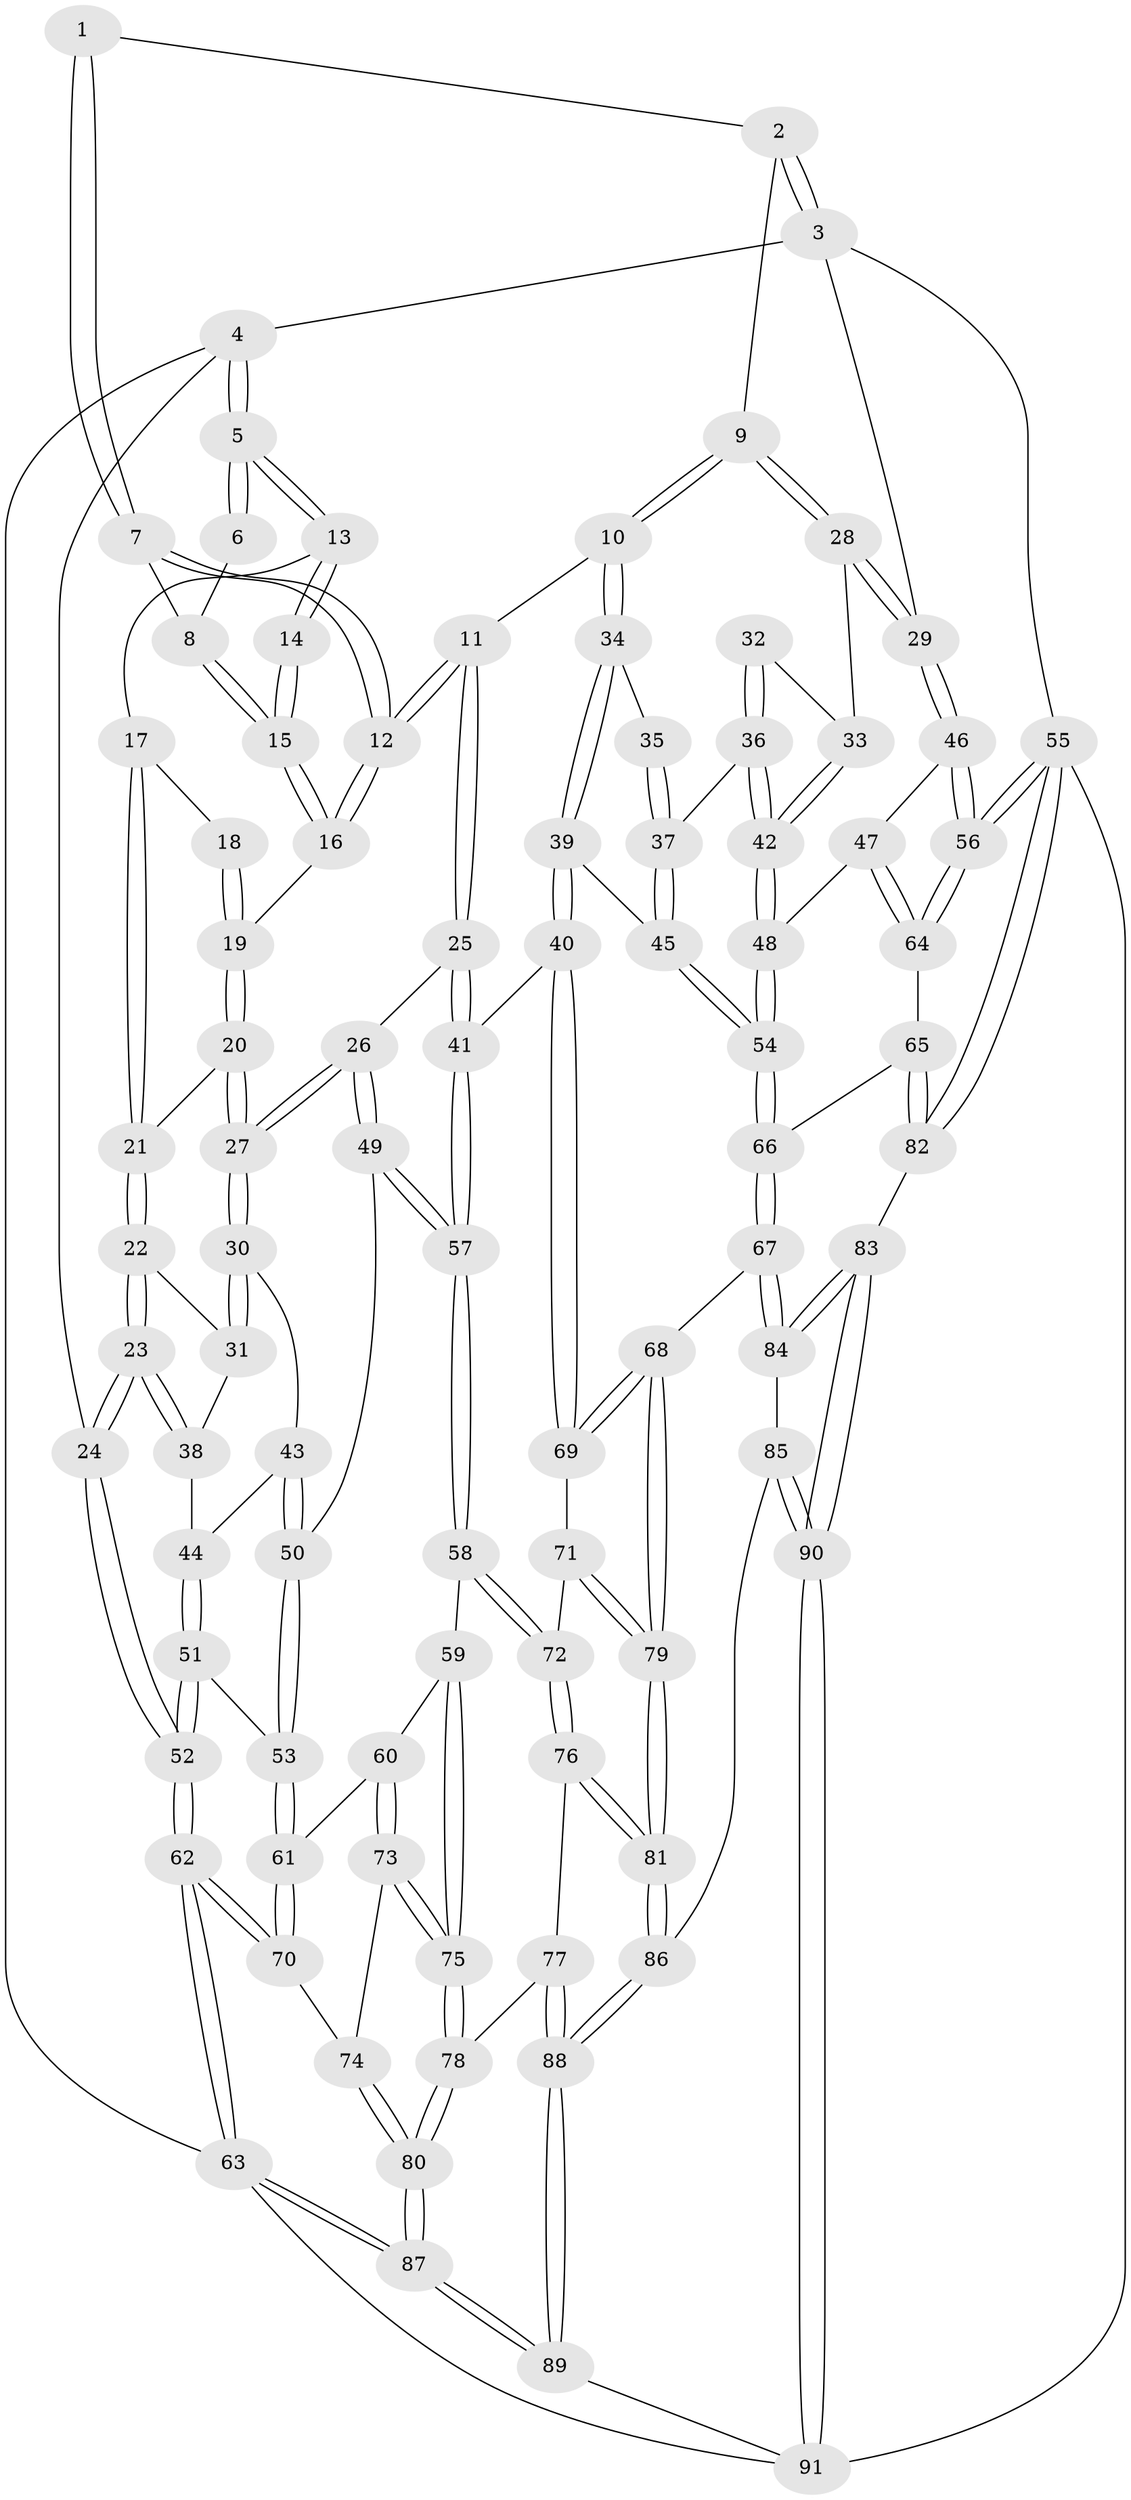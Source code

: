 // Generated by graph-tools (version 1.1) at 2025/11/02/27/25 16:11:59]
// undirected, 91 vertices, 224 edges
graph export_dot {
graph [start="1"]
  node [color=gray90,style=filled];
  1 [pos="+0.5656853723977341+0"];
  2 [pos="+0.5723733737395075+0"];
  3 [pos="+1+0"];
  4 [pos="+0+0"];
  5 [pos="+0+0"];
  6 [pos="+0.35382580870008806+0"];
  7 [pos="+0.4187471920337334+0.05548282478700832"];
  8 [pos="+0.336674031277145+0"];
  9 [pos="+0.5728780661553906+0.11175481188829364"];
  10 [pos="+0.5330284789255378+0.19966693993202977"];
  11 [pos="+0.5278102083805507+0.20090815551510782"];
  12 [pos="+0.47275530267395277+0.16974399363591935"];
  13 [pos="+0+0"];
  14 [pos="+0.2755641510977623+0.043780761124803926"];
  15 [pos="+0.30733968501623093+0.04512483164810419"];
  16 [pos="+0.3200059083046976+0.1292698720415049"];
  17 [pos="+0.14325803367761908+0.07835859698236629"];
  18 [pos="+0.22777814053640835+0.0653508168278479"];
  19 [pos="+0.27511385978683695+0.1605107257442889"];
  20 [pos="+0.22780336641233973+0.19816134096797014"];
  21 [pos="+0.1969106313485552+0.17249965673481424"];
  22 [pos="+0+0.21448229482960912"];
  23 [pos="+0+0.16973775849568806"];
  24 [pos="+0+0.13045519699392258"];
  25 [pos="+0.46135155686566115+0.27610415402006044"];
  26 [pos="+0.2794328412657675+0.3584412916681672"];
  27 [pos="+0.2292251200864519+0.3025713233185952"];
  28 [pos="+1+0.028465034077969978"];
  29 [pos="+1+0"];
  30 [pos="+0.22563755196493343+0.3029145752421484"];
  31 [pos="+0.14310472352848885+0.2954881624111185"];
  32 [pos="+0.7874639596020016+0.23519923858399577"];
  33 [pos="+0.9949439215258515+0.11794023395430733"];
  34 [pos="+0.6086805385549444+0.25858481894798824"];
  35 [pos="+0.7151701587433086+0.2545164240779038"];
  36 [pos="+0.801631000962174+0.404730314293438"];
  37 [pos="+0.7683297143103631+0.407781902346701"];
  38 [pos="+0.05960717986526249+0.3583700589806671"];
  39 [pos="+0.6423900801615698+0.44491106452457657"];
  40 [pos="+0.5928869814389732+0.49411362876062553"];
  41 [pos="+0.4878574465641364+0.4764942385410214"];
  42 [pos="+0.8382604962560075+0.4159761348993171"];
  43 [pos="+0.0983972535422425+0.39891752509601386"];
  44 [pos="+0.06956318435671434+0.4094537048752519"];
  45 [pos="+0.6775306470705478+0.4504187551676423"];
  46 [pos="+1+0.03630816473228961"];
  47 [pos="+0.915262981508124+0.46434646638044735"];
  48 [pos="+0.8646381132028816+0.45461800954311476"];
  49 [pos="+0.2791743946351067+0.37865686474010496"];
  50 [pos="+0.210901021379552+0.4444345950535745"];
  51 [pos="+0.05055566428900012+0.4577843371875943"];
  52 [pos="+0+0.546327710158566"];
  53 [pos="+0.15769603436449678+0.5102721681965565"];
  54 [pos="+0.7908788497820188+0.5689849627631168"];
  55 [pos="+1+0.8036499656076862"];
  56 [pos="+1+0.6440697464482271"];
  57 [pos="+0.3799132025150065+0.5284119480676032"];
  58 [pos="+0.36646027894293093+0.5963729587902615"];
  59 [pos="+0.21918374994405224+0.5896355518631186"];
  60 [pos="+0.1767057533288997+0.5785426397672809"];
  61 [pos="+0.16392461732602834+0.5716497803582865"];
  62 [pos="+0+0.7811392219518166"];
  63 [pos="+0+1"];
  64 [pos="+1+0.6303741008826669"];
  65 [pos="+0.863713020425078+0.6867677578400343"];
  66 [pos="+0.800559540788749+0.6754435634754967"];
  67 [pos="+0.7900056205730073+0.6805462825229562"];
  68 [pos="+0.6995026308105662+0.6750099535552256"];
  69 [pos="+0.6032307288805937+0.6150477803362737"];
  70 [pos="+0+0.7067873334577914"];
  71 [pos="+0.48739897650693076+0.6816739698556481"];
  72 [pos="+0.39342547328812894+0.6750720954395631"];
  73 [pos="+0.20221207201811808+0.7332787385768473"];
  74 [pos="+0.1245060986635379+0.730447569377328"];
  75 [pos="+0.23956125036069764+0.7471811675008694"];
  76 [pos="+0.36402576451583585+0.7288823512230056"];
  77 [pos="+0.34717390861650754+0.7562238545187038"];
  78 [pos="+0.24506715470865595+0.7504494029355135"];
  79 [pos="+0.583613479940959+0.826528584888405"];
  80 [pos="+0.17936576647765673+0.8456249894374169"];
  81 [pos="+0.583486647914927+0.8580963363577803"];
  82 [pos="+0.9086242692979619+0.8775596337675493"];
  83 [pos="+0.8361724930571254+0.9909656143112942"];
  84 [pos="+0.7454889177404127+0.8497777216598461"];
  85 [pos="+0.5848437025220347+0.8679851077854466"];
  86 [pos="+0.5840342277742444+0.8675289538452065"];
  87 [pos="+0+1"];
  88 [pos="+0.37759514074091827+0.9704404977319399"];
  89 [pos="+0.2929596256549368+1"];
  90 [pos="+0.8241401062564347+1"];
  91 [pos="+0.824432589901562+1"];
  1 -- 2;
  1 -- 7;
  1 -- 7;
  2 -- 3;
  2 -- 3;
  2 -- 9;
  3 -- 4;
  3 -- 29;
  3 -- 55;
  4 -- 5;
  4 -- 5;
  4 -- 24;
  4 -- 63;
  5 -- 6;
  5 -- 6;
  5 -- 13;
  5 -- 13;
  6 -- 8;
  7 -- 8;
  7 -- 12;
  7 -- 12;
  8 -- 15;
  8 -- 15;
  9 -- 10;
  9 -- 10;
  9 -- 28;
  9 -- 28;
  10 -- 11;
  10 -- 34;
  10 -- 34;
  11 -- 12;
  11 -- 12;
  11 -- 25;
  11 -- 25;
  12 -- 16;
  12 -- 16;
  13 -- 14;
  13 -- 14;
  13 -- 17;
  14 -- 15;
  14 -- 15;
  15 -- 16;
  15 -- 16;
  16 -- 19;
  17 -- 18;
  17 -- 21;
  17 -- 21;
  18 -- 19;
  18 -- 19;
  19 -- 20;
  19 -- 20;
  20 -- 21;
  20 -- 27;
  20 -- 27;
  21 -- 22;
  21 -- 22;
  22 -- 23;
  22 -- 23;
  22 -- 31;
  23 -- 24;
  23 -- 24;
  23 -- 38;
  23 -- 38;
  24 -- 52;
  24 -- 52;
  25 -- 26;
  25 -- 41;
  25 -- 41;
  26 -- 27;
  26 -- 27;
  26 -- 49;
  26 -- 49;
  27 -- 30;
  27 -- 30;
  28 -- 29;
  28 -- 29;
  28 -- 33;
  29 -- 46;
  29 -- 46;
  30 -- 31;
  30 -- 31;
  30 -- 43;
  31 -- 38;
  32 -- 33;
  32 -- 36;
  32 -- 36;
  33 -- 42;
  33 -- 42;
  34 -- 35;
  34 -- 39;
  34 -- 39;
  35 -- 37;
  35 -- 37;
  36 -- 37;
  36 -- 42;
  36 -- 42;
  37 -- 45;
  37 -- 45;
  38 -- 44;
  39 -- 40;
  39 -- 40;
  39 -- 45;
  40 -- 41;
  40 -- 69;
  40 -- 69;
  41 -- 57;
  41 -- 57;
  42 -- 48;
  42 -- 48;
  43 -- 44;
  43 -- 50;
  43 -- 50;
  44 -- 51;
  44 -- 51;
  45 -- 54;
  45 -- 54;
  46 -- 47;
  46 -- 56;
  46 -- 56;
  47 -- 48;
  47 -- 64;
  47 -- 64;
  48 -- 54;
  48 -- 54;
  49 -- 50;
  49 -- 57;
  49 -- 57;
  50 -- 53;
  50 -- 53;
  51 -- 52;
  51 -- 52;
  51 -- 53;
  52 -- 62;
  52 -- 62;
  53 -- 61;
  53 -- 61;
  54 -- 66;
  54 -- 66;
  55 -- 56;
  55 -- 56;
  55 -- 82;
  55 -- 82;
  55 -- 91;
  56 -- 64;
  56 -- 64;
  57 -- 58;
  57 -- 58;
  58 -- 59;
  58 -- 72;
  58 -- 72;
  59 -- 60;
  59 -- 75;
  59 -- 75;
  60 -- 61;
  60 -- 73;
  60 -- 73;
  61 -- 70;
  61 -- 70;
  62 -- 63;
  62 -- 63;
  62 -- 70;
  62 -- 70;
  63 -- 87;
  63 -- 87;
  63 -- 91;
  64 -- 65;
  65 -- 66;
  65 -- 82;
  65 -- 82;
  66 -- 67;
  66 -- 67;
  67 -- 68;
  67 -- 84;
  67 -- 84;
  68 -- 69;
  68 -- 69;
  68 -- 79;
  68 -- 79;
  69 -- 71;
  70 -- 74;
  71 -- 72;
  71 -- 79;
  71 -- 79;
  72 -- 76;
  72 -- 76;
  73 -- 74;
  73 -- 75;
  73 -- 75;
  74 -- 80;
  74 -- 80;
  75 -- 78;
  75 -- 78;
  76 -- 77;
  76 -- 81;
  76 -- 81;
  77 -- 78;
  77 -- 88;
  77 -- 88;
  78 -- 80;
  78 -- 80;
  79 -- 81;
  79 -- 81;
  80 -- 87;
  80 -- 87;
  81 -- 86;
  81 -- 86;
  82 -- 83;
  83 -- 84;
  83 -- 84;
  83 -- 90;
  83 -- 90;
  84 -- 85;
  85 -- 86;
  85 -- 90;
  85 -- 90;
  86 -- 88;
  86 -- 88;
  87 -- 89;
  87 -- 89;
  88 -- 89;
  88 -- 89;
  89 -- 91;
  90 -- 91;
  90 -- 91;
}
